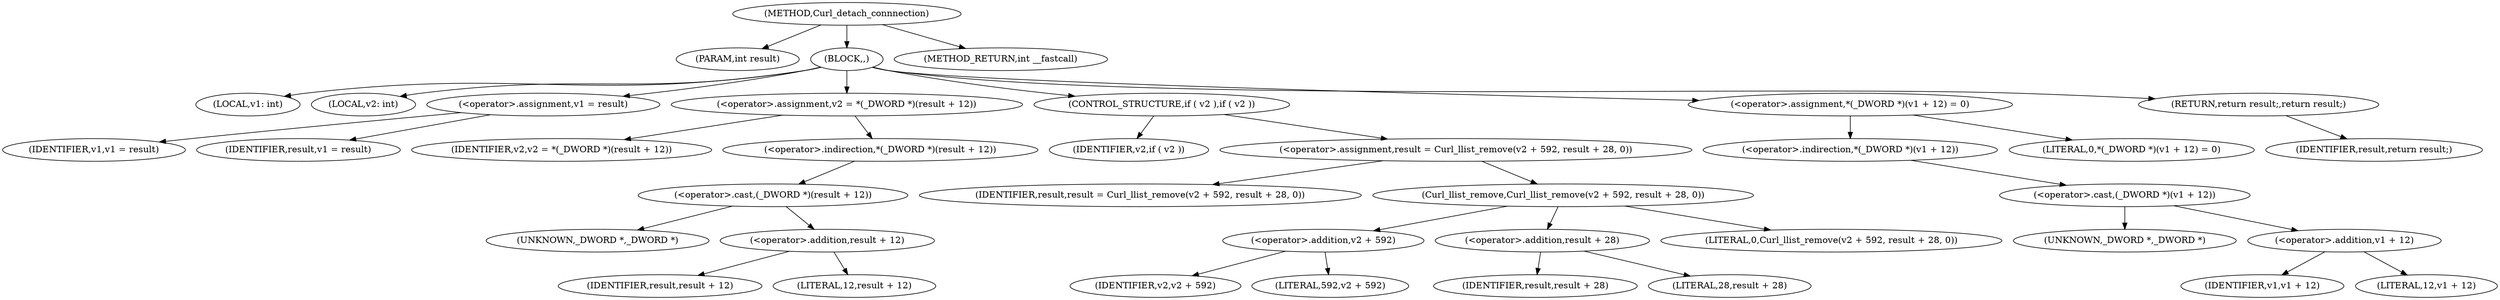 digraph Curl_detach_connnection {  
"1000103" [label = "(METHOD,Curl_detach_connnection)" ]
"1000104" [label = "(PARAM,int result)" ]
"1000105" [label = "(BLOCK,,)" ]
"1000106" [label = "(LOCAL,v1: int)" ]
"1000107" [label = "(LOCAL,v2: int)" ]
"1000108" [label = "(<operator>.assignment,v1 = result)" ]
"1000109" [label = "(IDENTIFIER,v1,v1 = result)" ]
"1000110" [label = "(IDENTIFIER,result,v1 = result)" ]
"1000111" [label = "(<operator>.assignment,v2 = *(_DWORD *)(result + 12))" ]
"1000112" [label = "(IDENTIFIER,v2,v2 = *(_DWORD *)(result + 12))" ]
"1000113" [label = "(<operator>.indirection,*(_DWORD *)(result + 12))" ]
"1000114" [label = "(<operator>.cast,(_DWORD *)(result + 12))" ]
"1000115" [label = "(UNKNOWN,_DWORD *,_DWORD *)" ]
"1000116" [label = "(<operator>.addition,result + 12)" ]
"1000117" [label = "(IDENTIFIER,result,result + 12)" ]
"1000118" [label = "(LITERAL,12,result + 12)" ]
"1000119" [label = "(CONTROL_STRUCTURE,if ( v2 ),if ( v2 ))" ]
"1000120" [label = "(IDENTIFIER,v2,if ( v2 ))" ]
"1000121" [label = "(<operator>.assignment,result = Curl_llist_remove(v2 + 592, result + 28, 0))" ]
"1000122" [label = "(IDENTIFIER,result,result = Curl_llist_remove(v2 + 592, result + 28, 0))" ]
"1000123" [label = "(Curl_llist_remove,Curl_llist_remove(v2 + 592, result + 28, 0))" ]
"1000124" [label = "(<operator>.addition,v2 + 592)" ]
"1000125" [label = "(IDENTIFIER,v2,v2 + 592)" ]
"1000126" [label = "(LITERAL,592,v2 + 592)" ]
"1000127" [label = "(<operator>.addition,result + 28)" ]
"1000128" [label = "(IDENTIFIER,result,result + 28)" ]
"1000129" [label = "(LITERAL,28,result + 28)" ]
"1000130" [label = "(LITERAL,0,Curl_llist_remove(v2 + 592, result + 28, 0))" ]
"1000131" [label = "(<operator>.assignment,*(_DWORD *)(v1 + 12) = 0)" ]
"1000132" [label = "(<operator>.indirection,*(_DWORD *)(v1 + 12))" ]
"1000133" [label = "(<operator>.cast,(_DWORD *)(v1 + 12))" ]
"1000134" [label = "(UNKNOWN,_DWORD *,_DWORD *)" ]
"1000135" [label = "(<operator>.addition,v1 + 12)" ]
"1000136" [label = "(IDENTIFIER,v1,v1 + 12)" ]
"1000137" [label = "(LITERAL,12,v1 + 12)" ]
"1000138" [label = "(LITERAL,0,*(_DWORD *)(v1 + 12) = 0)" ]
"1000139" [label = "(RETURN,return result;,return result;)" ]
"1000140" [label = "(IDENTIFIER,result,return result;)" ]
"1000141" [label = "(METHOD_RETURN,int __fastcall)" ]
  "1000103" -> "1000104" 
  "1000103" -> "1000105" 
  "1000103" -> "1000141" 
  "1000105" -> "1000106" 
  "1000105" -> "1000107" 
  "1000105" -> "1000108" 
  "1000105" -> "1000111" 
  "1000105" -> "1000119" 
  "1000105" -> "1000131" 
  "1000105" -> "1000139" 
  "1000108" -> "1000109" 
  "1000108" -> "1000110" 
  "1000111" -> "1000112" 
  "1000111" -> "1000113" 
  "1000113" -> "1000114" 
  "1000114" -> "1000115" 
  "1000114" -> "1000116" 
  "1000116" -> "1000117" 
  "1000116" -> "1000118" 
  "1000119" -> "1000120" 
  "1000119" -> "1000121" 
  "1000121" -> "1000122" 
  "1000121" -> "1000123" 
  "1000123" -> "1000124" 
  "1000123" -> "1000127" 
  "1000123" -> "1000130" 
  "1000124" -> "1000125" 
  "1000124" -> "1000126" 
  "1000127" -> "1000128" 
  "1000127" -> "1000129" 
  "1000131" -> "1000132" 
  "1000131" -> "1000138" 
  "1000132" -> "1000133" 
  "1000133" -> "1000134" 
  "1000133" -> "1000135" 
  "1000135" -> "1000136" 
  "1000135" -> "1000137" 
  "1000139" -> "1000140" 
}

